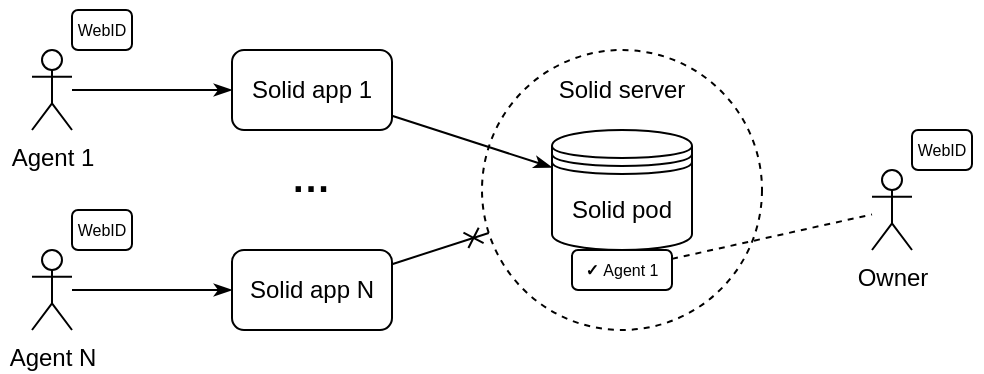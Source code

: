 <mxfile version="22.1.16" type="device">
  <diagram name="Page-1" id="qWBfaoxkR3miCNe9MmzU">
    <mxGraphModel dx="309" dy="164" grid="1" gridSize="10" guides="1" tooltips="1" connect="1" arrows="1" fold="1" page="1" pageScale="1" pageWidth="850" pageHeight="1100" math="0" shadow="0">
      <root>
        <mxCell id="0" />
        <mxCell id="1" parent="0" />
        <mxCell id="EqXVMOSctwPL2iRhOp3u-2" value="" style="ellipse;whiteSpace=wrap;html=1;aspect=fixed;fillColor=none;dashed=1;" parent="1" vertex="1">
          <mxGeometry x="265" y="60" width="140" height="140" as="geometry" />
        </mxCell>
        <mxCell id="n0yXQmZwW7b2MpWzNGxt-1" value="Solid pod" style="shape=datastore;whiteSpace=wrap;html=1;" parent="1" vertex="1">
          <mxGeometry x="300" y="100" width="70" height="60" as="geometry" />
        </mxCell>
        <mxCell id="n0yXQmZwW7b2MpWzNGxt-2" value="Solid app 1" style="rounded=1;whiteSpace=wrap;html=1;" parent="1" vertex="1">
          <mxGeometry x="140" y="60" width="80" height="40" as="geometry" />
        </mxCell>
        <mxCell id="n0yXQmZwW7b2MpWzNGxt-5" value="" style="endArrow=classicThin;html=1;rounded=0;endFill=1;fontSize=10;fontStyle=0" parent="1" source="n0yXQmZwW7b2MpWzNGxt-2" target="n0yXQmZwW7b2MpWzNGxt-1" edge="1">
          <mxGeometry y="-10" width="50" height="50" relative="1" as="geometry">
            <mxPoint x="240" y="330" as="sourcePoint" />
            <mxPoint x="290" y="280" as="targetPoint" />
            <mxPoint as="offset" />
          </mxGeometry>
        </mxCell>
        <mxCell id="n0yXQmZwW7b2MpWzNGxt-7" value="Agent 1" style="shape=umlActor;verticalLabelPosition=bottom;verticalAlign=top;html=1;outlineConnect=0;" parent="1" vertex="1">
          <mxGeometry x="40" y="60" width="20" height="40" as="geometry" />
        </mxCell>
        <mxCell id="93MEsCS6yCc9ibK1j5Ec-5" value="Solid app N" style="rounded=1;whiteSpace=wrap;html=1;" parent="1" vertex="1">
          <mxGeometry x="140" y="160" width="80" height="40" as="geometry" />
        </mxCell>
        <mxCell id="93MEsCS6yCc9ibK1j5Ec-6" value="" style="endArrow=cross;html=1;rounded=0;endFill=0;fontSize=10;fontStyle=0" parent="1" source="93MEsCS6yCc9ibK1j5Ec-5" target="EqXVMOSctwPL2iRhOp3u-2" edge="1">
          <mxGeometry y="-10" width="50" height="50" relative="1" as="geometry">
            <mxPoint x="220" y="104" as="sourcePoint" />
            <mxPoint x="320" y="132" as="targetPoint" />
            <mxPoint as="offset" />
          </mxGeometry>
        </mxCell>
        <mxCell id="93MEsCS6yCc9ibK1j5Ec-7" value="Agent N" style="shape=umlActor;verticalLabelPosition=bottom;verticalAlign=top;html=1;outlineConnect=0;" parent="1" vertex="1">
          <mxGeometry x="40" y="160" width="20" height="40" as="geometry" />
        </mxCell>
        <mxCell id="93MEsCS6yCc9ibK1j5Ec-8" value="" style="endArrow=classicThin;html=1;rounded=0;endFill=1;fontSize=10;" parent="1" source="93MEsCS6yCc9ibK1j5Ec-7" target="93MEsCS6yCc9ibK1j5Ec-5" edge="1">
          <mxGeometry width="50" height="50" relative="1" as="geometry">
            <mxPoint x="20" y="100" as="sourcePoint" />
            <mxPoint x="120" y="100" as="targetPoint" />
          </mxGeometry>
        </mxCell>
        <mxCell id="93MEsCS6yCc9ibK1j5Ec-9" value="···" style="text;html=1;strokeColor=none;fillColor=none;align=center;verticalAlign=middle;whiteSpace=wrap;rounded=0;fontSize=19;spacing=0;fontStyle=1" parent="1" vertex="1">
          <mxGeometry x="140" y="100" width="80" height="60" as="geometry" />
        </mxCell>
        <mxCell id="EqXVMOSctwPL2iRhOp3u-3" value="Owner" style="shape=umlActor;verticalLabelPosition=bottom;verticalAlign=top;html=1;outlineConnect=0;" parent="1" vertex="1">
          <mxGeometry x="460" y="120" width="20" height="40" as="geometry" />
        </mxCell>
        <mxCell id="EqXVMOSctwPL2iRhOp3u-4" value="" style="endArrow=classicThin;html=1;rounded=0;endFill=1;fontSize=10;" parent="1" source="n0yXQmZwW7b2MpWzNGxt-7" target="n0yXQmZwW7b2MpWzNGxt-2" edge="1">
          <mxGeometry width="50" height="50" relative="1" as="geometry">
            <mxPoint x="10" y="170" as="sourcePoint" />
            <mxPoint x="110" y="170" as="targetPoint" />
          </mxGeometry>
        </mxCell>
        <mxCell id="EqXVMOSctwPL2iRhOp3u-6" value="" style="endArrow=none;html=1;strokeColor=#000000;dashed=1;" parent="1" source="n97k8Fp8JvhTJDYI3Sfa-3" target="EqXVMOSctwPL2iRhOp3u-3" edge="1">
          <mxGeometry width="50" height="50" relative="1" as="geometry">
            <mxPoint x="260" y="220" as="sourcePoint" />
            <mxPoint x="310" y="170" as="targetPoint" />
          </mxGeometry>
        </mxCell>
        <mxCell id="n97k8Fp8JvhTJDYI3Sfa-1" value="WebID" style="rounded=1;whiteSpace=wrap;html=1;fontSize=8;" parent="1" vertex="1">
          <mxGeometry x="60" y="40" width="30" height="20" as="geometry" />
        </mxCell>
        <mxCell id="n97k8Fp8JvhTJDYI3Sfa-2" value="WebID" style="rounded=1;whiteSpace=wrap;html=1;fontSize=8;" parent="1" vertex="1">
          <mxGeometry x="60" y="140" width="30" height="20" as="geometry" />
        </mxCell>
        <mxCell id="n97k8Fp8JvhTJDYI3Sfa-3" value="&lt;b style=&quot;border-color: var(--border-color); font-size: 8px;&quot;&gt;&lt;font style=&quot;border-color: var(--border-color); font-size: 8px;&quot;&gt;✓&lt;/font&gt;&lt;/b&gt;&amp;nbsp;Agent 1" style="rounded=1;whiteSpace=wrap;html=1;fontSize=8;" parent="1" vertex="1">
          <mxGeometry x="310" y="160" width="50" height="20" as="geometry" />
        </mxCell>
        <mxCell id="QlqFe0-OpRu0TrwsWbDu-1" value="Solid server" style="text;html=1;strokeColor=none;fillColor=none;align=center;verticalAlign=middle;whiteSpace=wrap;rounded=0;" parent="1" vertex="1">
          <mxGeometry x="280" y="65" width="110" height="30" as="geometry" />
        </mxCell>
        <mxCell id="xN8tOdfOg3SHBuhZuaRG-1" value="WebID" style="rounded=1;whiteSpace=wrap;html=1;fontSize=8;" parent="1" vertex="1">
          <mxGeometry x="480" y="100" width="30" height="20" as="geometry" />
        </mxCell>
        <mxCell id="7aeDS1FjYn-pJwReaOfF-1" value="" style="rounded=0;whiteSpace=wrap;html=1;strokeColor=none;fillColor=none;" parent="1" vertex="1">
          <mxGeometry x="505" y="105" width="10" height="10" as="geometry" />
        </mxCell>
        <mxCell id="7aeDS1FjYn-pJwReaOfF-2" value="" style="rounded=0;whiteSpace=wrap;html=1;strokeColor=none;fillColor=none;" parent="1" vertex="1">
          <mxGeometry x="70" y="35" width="10" height="10" as="geometry" />
        </mxCell>
        <mxCell id="7aeDS1FjYn-pJwReaOfF-3" value="" style="rounded=0;whiteSpace=wrap;html=1;strokeColor=none;fillColor=none;" parent="1" vertex="1">
          <mxGeometry x="24" y="208" width="10" height="10" as="geometry" />
        </mxCell>
      </root>
    </mxGraphModel>
  </diagram>
</mxfile>
